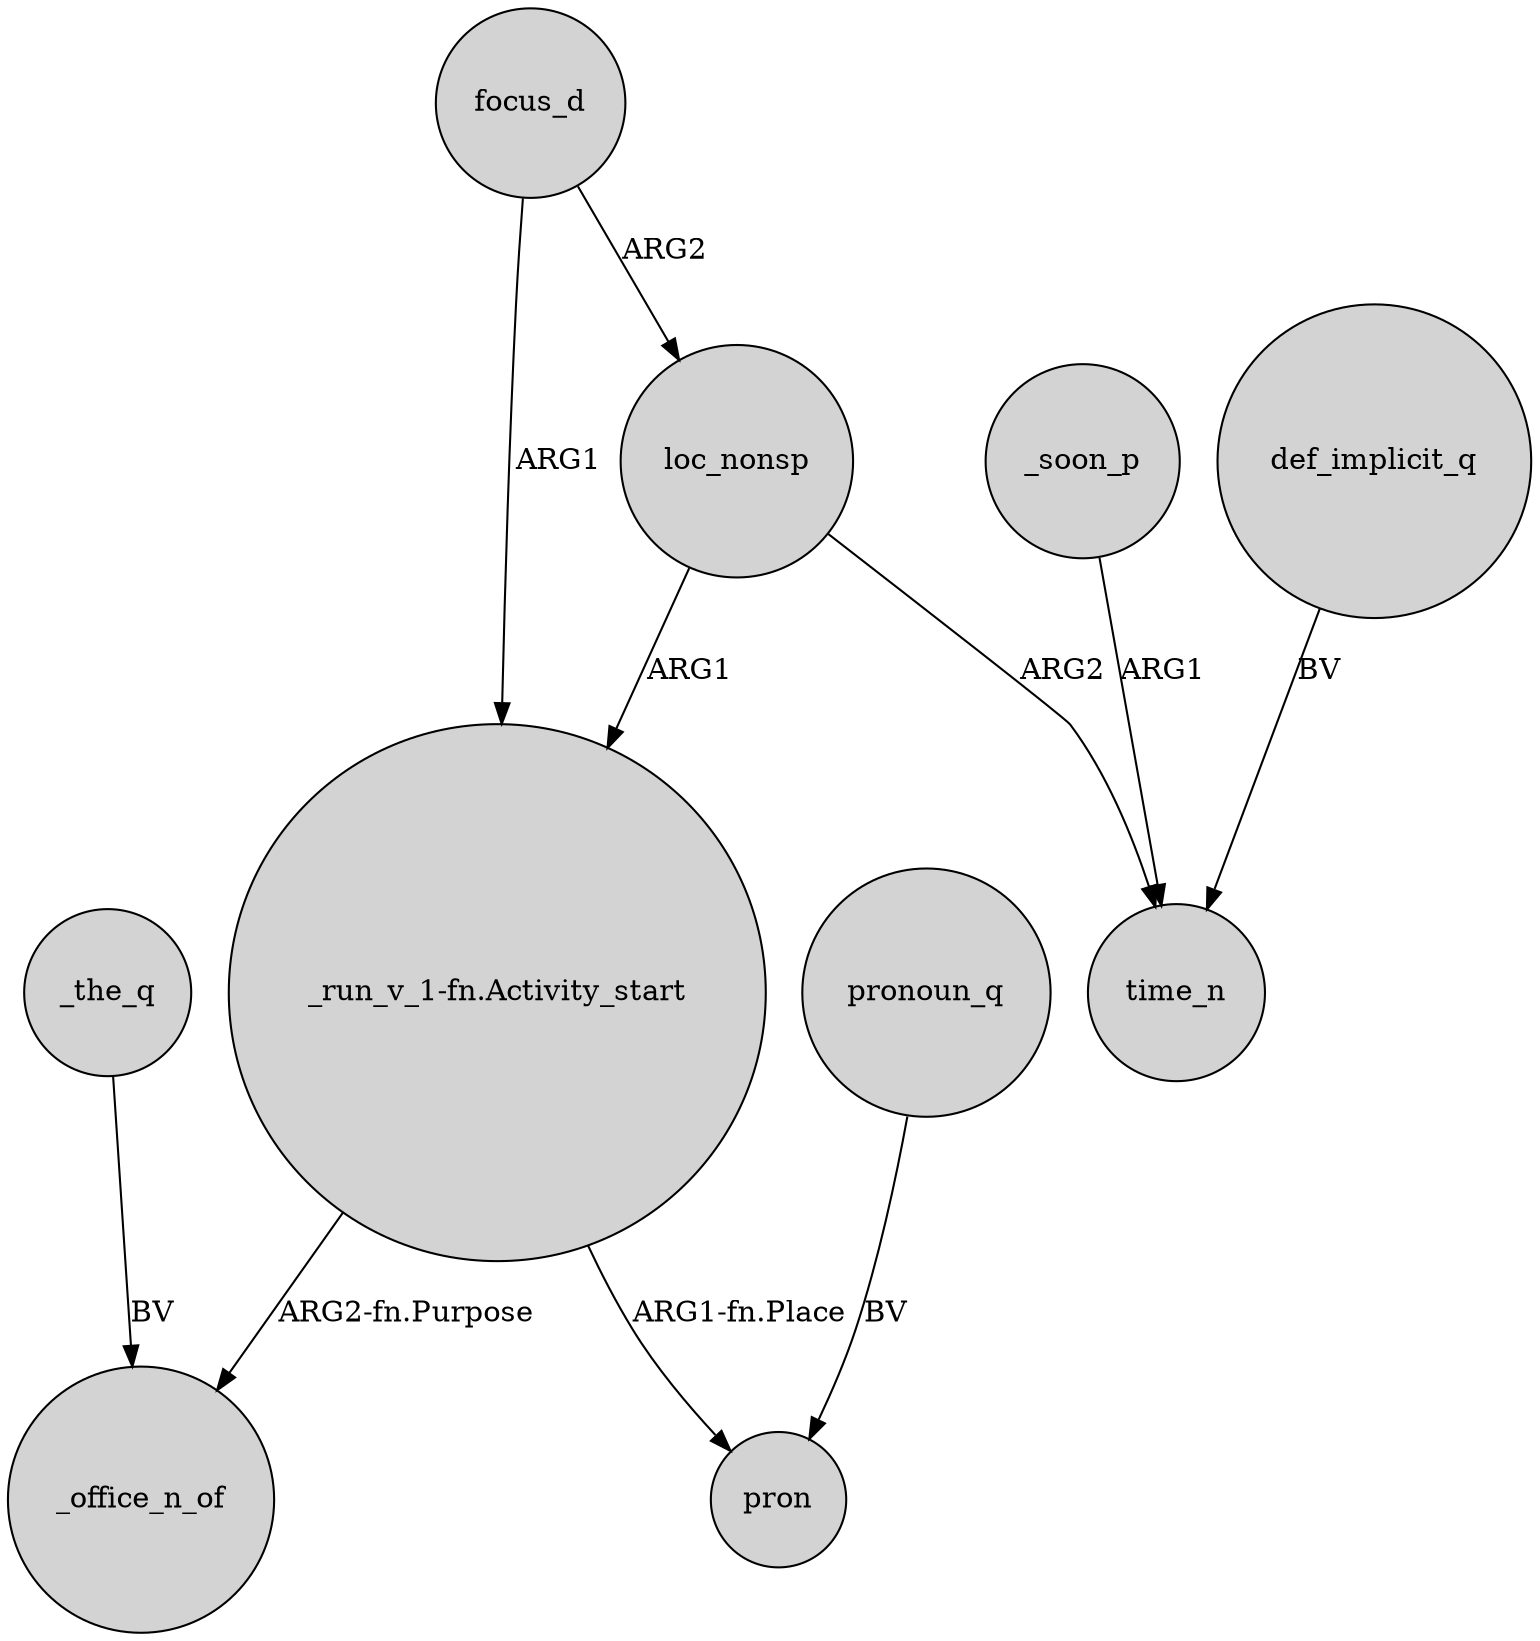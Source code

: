 digraph {
	node [shape=circle style=filled]
	loc_nonsp -> "_run_v_1-fn.Activity_start" [label=ARG1]
	"_run_v_1-fn.Activity_start" -> _office_n_of [label="ARG2-fn.Purpose"]
	loc_nonsp -> time_n [label=ARG2]
	focus_d -> loc_nonsp [label=ARG2]
	focus_d -> "_run_v_1-fn.Activity_start" [label=ARG1]
	_the_q -> _office_n_of [label=BV]
	"_run_v_1-fn.Activity_start" -> pron [label="ARG1-fn.Place"]
	pronoun_q -> pron [label=BV]
	def_implicit_q -> time_n [label=BV]
	_soon_p -> time_n [label=ARG1]
}
